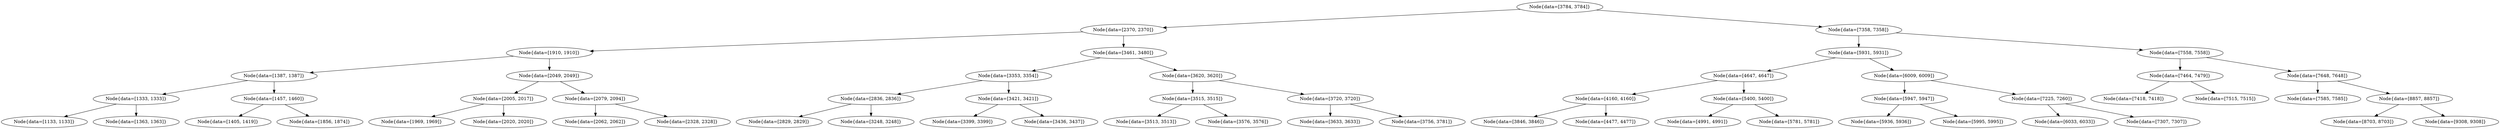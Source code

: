 digraph G{
1675124703 [label="Node{data=[3784, 3784]}"]
1675124703 -> 1754500303
1754500303 [label="Node{data=[2370, 2370]}"]
1754500303 -> 1826608394
1826608394 [label="Node{data=[1910, 1910]}"]
1826608394 -> 652490717
652490717 [label="Node{data=[1387, 1387]}"]
652490717 -> 123974265
123974265 [label="Node{data=[1333, 1333]}"]
123974265 -> 1944232878
1944232878 [label="Node{data=[1133, 1133]}"]
123974265 -> 1636257629
1636257629 [label="Node{data=[1363, 1363]}"]
652490717 -> 1725617775
1725617775 [label="Node{data=[1457, 1460]}"]
1725617775 -> 2091925687
2091925687 [label="Node{data=[1405, 1419]}"]
1725617775 -> 447308636
447308636 [label="Node{data=[1856, 1874]}"]
1826608394 -> 1099901683
1099901683 [label="Node{data=[2049, 2049]}"]
1099901683 -> 1909908739
1909908739 [label="Node{data=[2005, 2017]}"]
1909908739 -> 261990006
261990006 [label="Node{data=[1969, 1969]}"]
1909908739 -> 1593804634
1593804634 [label="Node{data=[2020, 2020]}"]
1099901683 -> 1713366724
1713366724 [label="Node{data=[2079, 2094]}"]
1713366724 -> 539486713
539486713 [label="Node{data=[2062, 2062]}"]
1713366724 -> 1122715037
1122715037 [label="Node{data=[2328, 2328]}"]
1754500303 -> 1619840973
1619840973 [label="Node{data=[3461, 3480]}"]
1619840973 -> 2033986782
2033986782 [label="Node{data=[3353, 3354]}"]
2033986782 -> 1724611105
1724611105 [label="Node{data=[2836, 2836]}"]
1724611105 -> 2123635912
2123635912 [label="Node{data=[2829, 2829]}"]
1724611105 -> 2019579504
2019579504 [label="Node{data=[3248, 3248]}"]
2033986782 -> 1612894078
1612894078 [label="Node{data=[3421, 3421]}"]
1612894078 -> 1560656681
1560656681 [label="Node{data=[3399, 3399]}"]
1612894078 -> 53055005
53055005 [label="Node{data=[3436, 3437]}"]
1619840973 -> 2030083038
2030083038 [label="Node{data=[3620, 3620]}"]
2030083038 -> 263189183
263189183 [label="Node{data=[3515, 3515]}"]
263189183 -> 2139344016
2139344016 [label="Node{data=[3513, 3513]}"]
263189183 -> 806747163
806747163 [label="Node{data=[3576, 3576]}"]
2030083038 -> 1303797676
1303797676 [label="Node{data=[3720, 3720]}"]
1303797676 -> 1031567023
1031567023 [label="Node{data=[3633, 3633]}"]
1303797676 -> 1559943900
1559943900 [label="Node{data=[3756, 3781]}"]
1675124703 -> 1125122172
1125122172 [label="Node{data=[7358, 7358]}"]
1125122172 -> 1009024141
1009024141 [label="Node{data=[5931, 5931]}"]
1009024141 -> 1647557800
1647557800 [label="Node{data=[4647, 4647]}"]
1647557800 -> 1754641928
1754641928 [label="Node{data=[4160, 4160]}"]
1754641928 -> 725960838
725960838 [label="Node{data=[3846, 3846]}"]
1754641928 -> 882542967
882542967 [label="Node{data=[4477, 4477]}"]
1647557800 -> 1261680048
1261680048 [label="Node{data=[5400, 5400]}"]
1261680048 -> 248741672
248741672 [label="Node{data=[4991, 4991]}"]
1261680048 -> 257099532
257099532 [label="Node{data=[5781, 5781]}"]
1009024141 -> 1877145248
1877145248 [label="Node{data=[6009, 6009]}"]
1877145248 -> 959070425
959070425 [label="Node{data=[5947, 5947]}"]
959070425 -> 747979499
747979499 [label="Node{data=[5936, 5936]}"]
959070425 -> 1005144850
1005144850 [label="Node{data=[5995, 5995]}"]
1877145248 -> 1128721721
1128721721 [label="Node{data=[7225, 7260]}"]
1128721721 -> 679563520
679563520 [label="Node{data=[6033, 6033]}"]
1128721721 -> 780520673
780520673 [label="Node{data=[7307, 7307]}"]
1125122172 -> 1598403576
1598403576 [label="Node{data=[7558, 7558]}"]
1598403576 -> 731816460
731816460 [label="Node{data=[7464, 7479]}"]
731816460 -> 162922286
162922286 [label="Node{data=[7418, 7418]}"]
731816460 -> 165140541
165140541 [label="Node{data=[7515, 7515]}"]
1598403576 -> 2080333964
2080333964 [label="Node{data=[7648, 7648]}"]
2080333964 -> 632234813
632234813 [label="Node{data=[7585, 7585]}"]
2080333964 -> 54916137
54916137 [label="Node{data=[8857, 8857]}"]
54916137 -> 879022668
879022668 [label="Node{data=[8703, 8703]}"]
54916137 -> 874458956
874458956 [label="Node{data=[9308, 9308]}"]
}